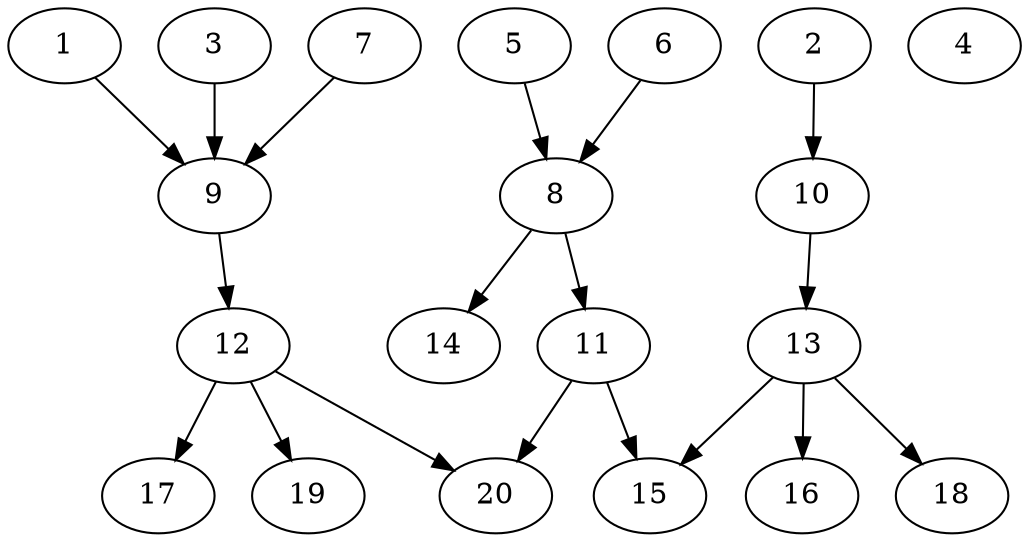 // DAG automatically generated by daggen at Sat Jul 27 15:38:13 2019
// ./daggen --dot -n 20 --ccr 0.4 --fat 0.6 --regular 0.5 --density 0.4 --mindata 5242880 --maxdata 52428800 
digraph G {
  1 [size="110801920", alpha="0.17", expect_size="44320768"] 
  1 -> 9 [size ="44320768"]
  2 [size="126817280", alpha="0.12", expect_size="50726912"] 
  2 -> 10 [size ="50726912"]
  3 [size="89320960", alpha="0.20", expect_size="35728384"] 
  3 -> 9 [size ="35728384"]
  4 [size="14832640", alpha="0.02", expect_size="5933056"] 
  5 [size="35927040", alpha="0.14", expect_size="14370816"] 
  5 -> 8 [size ="14370816"]
  6 [size="82511360", alpha="0.19", expect_size="33004544"] 
  6 -> 8 [size ="33004544"]
  7 [size="30251520", alpha="0.08", expect_size="12100608"] 
  7 -> 9 [size ="12100608"]
  8 [size="34990080", alpha="0.18", expect_size="13996032"] 
  8 -> 11 [size ="13996032"]
  8 -> 14 [size ="13996032"]
  9 [size="95713280", alpha="0.07", expect_size="38285312"] 
  9 -> 12 [size ="38285312"]
  10 [size="60216320", alpha="0.12", expect_size="24086528"] 
  10 -> 13 [size ="24086528"]
  11 [size="128529920", alpha="0.03", expect_size="51411968"] 
  11 -> 15 [size ="51411968"]
  11 -> 20 [size ="51411968"]
  12 [size="113610240", alpha="0.03", expect_size="45444096"] 
  12 -> 17 [size ="45444096"]
  12 -> 19 [size ="45444096"]
  12 -> 20 [size ="45444096"]
  13 [size="67829760", alpha="0.07", expect_size="27131904"] 
  13 -> 15 [size ="27131904"]
  13 -> 16 [size ="27131904"]
  13 -> 18 [size ="27131904"]
  14 [size="65827840", alpha="0.07", expect_size="26331136"] 
  15 [size="80015360", alpha="0.18", expect_size="32006144"] 
  16 [size="42808320", alpha="0.01", expect_size="17123328"] 
  17 [size="34700800", alpha="0.13", expect_size="13880320"] 
  18 [size="83005440", alpha="0.04", expect_size="33202176"] 
  19 [size="69629440", alpha="0.02", expect_size="27851776"] 
  20 [size="111713280", alpha="0.01", expect_size="44685312"] 
}
